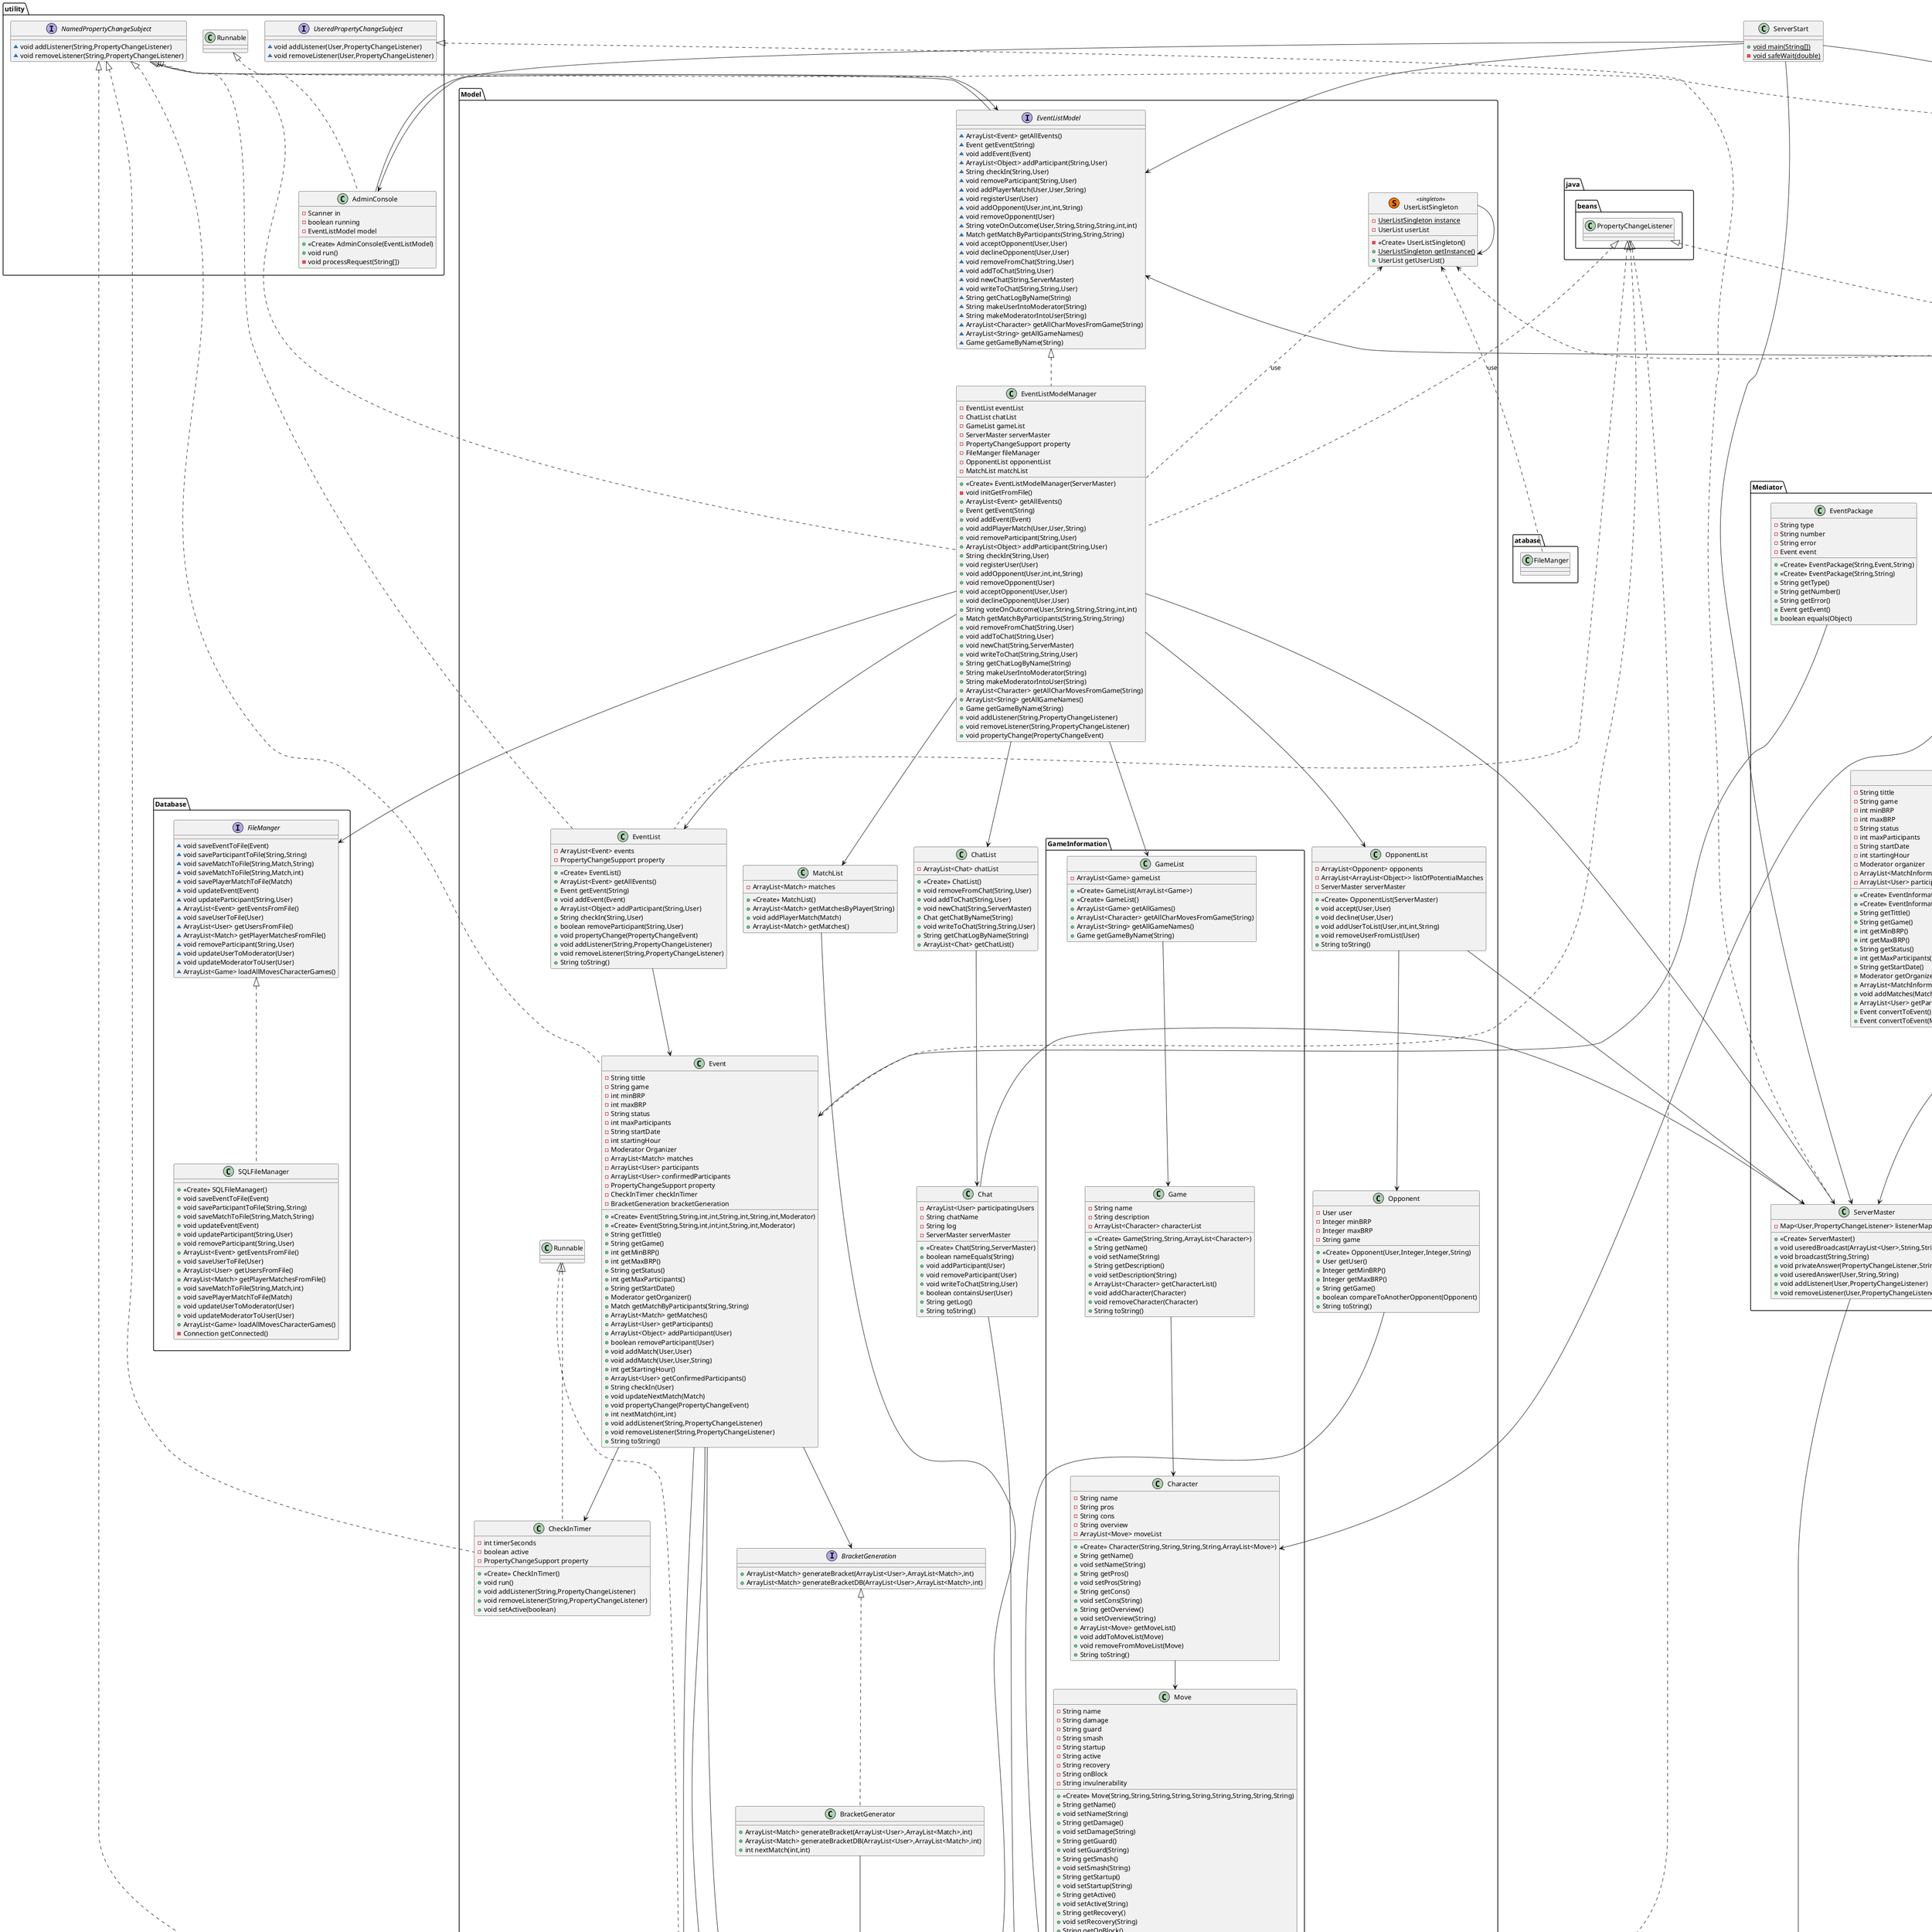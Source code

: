 @startuml
class Model.EventList {
- ArrayList<Event> events
- PropertyChangeSupport property
+ <<Create>> EventList()
+ ArrayList<Event> getAllEvents()
+ Event getEvent(String)
+ void addEvent(Event)
+ ArrayList<Object> addParticipant(String,User)
+ String checkIn(String,User)
+ boolean removeParticipant(String,User)
+ void propertyChange(PropertyChangeEvent)
+ void addListener(String,PropertyChangeListener)
+ void removeListener(String,PropertyChangeListener)
+ String toString()
}
Model.EventList --> Model.Event

class Model.UserList {
- ArrayList<User> userList
+ <<Create>> UserList()
+ <<Create>> UserList(ArrayList<User>)
+ User getUserByUsername(String)
+ void addUser(User)
+ void addUser(ArrayList<User>)
+ void removeUser(String)
}
Model.UserList --> Model.User

class Model.User {
- String username
- String displayName
- int BRP
- String password
+ <<Create>> User(String,String,String)
+ <<Create>> User(String,String,String,int)
+ String getUsername()
+ void setUsername(String)
+ String getDisplayName()
+ void setDisplayName(String)
+ int getBRP()
+ void setBRP(int)
+ String getPassword()
+ void setPassword(String)
+ boolean isModerator()
+ boolean equals(Object)
+ String toString()
}


class Model.GameInformation.Game {
- String name
- String description
- ArrayList<Character> characterList
+ <<Create>> Game(String,String,ArrayList<Character>)
+ String getName()
+ void setName(String)
+ String getDescription()
+ void setDescription(String)
+ ArrayList<Character> getCharacterList()
+ void addCharacter(Character)
+ void removeCharacter(Character)
+ String toString()
}
Model.GameInformation.Game --> Model.GameInformation.Character


class Model.Chat {
- ArrayList<User> participatingUsers
- String chatName
- String log
- ServerMaster serverMaster
+ <<Create>> Chat(String,ServerMaster)
+ boolean nameEquals(String)
+ void addParticipant(User)
+ void removeParticipant(User)
+ void writeToChat(String,User)
+ boolean containsUser(User)
+ String getLog()
+ String toString()
}
Model.Chat --> Model.User
Model.Chat --> Mediator.ServerMaster

class Model.Match {
- String score
- ArrayList<User> players
- MachVoteTimer timer
- PropertyChangeSupport property
- boolean hasVoted
- Map<User,Boolean> hasVotedMap
- int playerOneScoreVote
- int playerTwoScoreVote
+ <<Create>> Match(User,User)
+ <<Create>> Match(User,User,String)
+ String voteOnOutcome(User,int,int)
+ String getScore()
+ boolean hasBothPlayers(String,String)
+ ArrayList<User> getPlayers()
+ void setPlayer(int,User)
+ MachVoteTimer getTimer()
+ void activateMatchTimer()
+ boolean equals(Object)
+ void propertyChange(PropertyChangeEvent)
+ void addListener(String,PropertyChangeListener)
+ void removeListener(String,PropertyChangeListener)
+ int getPlayerOneScore()
+ int getPlayerTwoScore()
+ void addPlayerToHashMap(User)
+ String toString()
}
Model.Match --> Model.User
Model.Match --> Model.MachVoteTimer

class Model.GameInformation.Move {
- String name
- String damage
- String guard
- String smash
- String startup
- String active
- String recovery
- String onBlock
- String invulnerability
+ <<Create>> Move(String,String,String,String,String,String,String,String,String)
+ String getName()
+ void setName(String)
+ String getDamage()
+ void setDamage(String)
+ String getGuard()
+ void setGuard(String)
+ String getSmash()
+ void setSmash(String)
+ String getStartup()
+ void setStartup(String)
+ String getActive()
+ void setActive(String)
+ String getRecovery()
+ void setRecovery(String)
+ String getOnBlock()
+ void setOnBlock(String)
+ String getInvulnerability()
+ void setInvulnerability(String)
+ String toString()
}


class Mediator.CharacterInfoPackage {
- ArrayList<Character> characterList
- String desc
+ <<Create>> CharacterInfoPackage(ArrayList<Character>,String)
+ ArrayList<Character> getCharacterList()
+ String getDesc()
}
Mediator.CharacterInfoPackage --> Model.GameInformation.Character

class Model.MachVoteTimer {
- int timerSeconds
- boolean active
- PropertyChangeSupport property
+ <<Create>> MachVoteTimer(int)
+ void run()
+ boolean isActive()
+ void setActive(boolean)
+ void addListener(String,PropertyChangeListener)
+ void removeListener(String,PropertyChangeListener)
}


class Mediator.EventPackage {
- String type
- String number
- String error
- Event event
+ <<Create>> EventPackage(String,Event,String)
+ <<Create>> EventPackage(String,String)
+ String getType()
+ String getNumber()
+ String getError()
+ Event getEvent()
+ boolean equals(Object)
}
Mediator.EventPackage -> Model.Event

class Model.BracketGenerator {
+ ArrayList<Match> generateBracket(ArrayList<User>,ArrayList<Match>,int)
+ ArrayList<Match> generateBracketDB(ArrayList<User>,ArrayList<Match>,int)
+ int nextMatch(int,int)
}
Model.BracketGenerator --> Model.Match

class Model.EventListModelManager {
- EventList eventList
- ChatList chatList
- GameList gameList
- ServerMaster serverMaster
- PropertyChangeSupport property
- FileManger fileManager
- OpponentList opponentList
- MatchList matchList
+ <<Create>> EventListModelManager(ServerMaster)
- void initGetFromFile()
+ ArrayList<Event> getAllEvents()
+ Event getEvent(String)
+ void addEvent(Event)
+ void addPlayerMatch(User,User,String)
+ void removeParticipant(String,User)
+ ArrayList<Object> addParticipant(String,User)
+ String checkIn(String,User)
+ void registerUser(User)
+ void addOpponent(User,int,int,String)
+ void removeOpponent(User)
+ void acceptOpponent(User,User)
+ void declineOpponent(User,User)
+ String voteOnOutcome(User,String,String,String,int,int)
+ Match getMatchByParticipants(String,String,String)
+ void removeFromChat(String,User)
+ void addToChat(String,User)
+ void newChat(String,ServerMaster)
+ void writeToChat(String,String,User)
+ String getChatLogByName(String)
+ String makeUserIntoModerator(String)
+ String makeModeratorIntoUser(String)
+ ArrayList<Character> getAllCharMovesFromGame(String)
+ ArrayList<String> getAllGameNames()
+ Game getGameByName(String)
+ void addListener(String,PropertyChangeListener)
+ void removeListener(String,PropertyChangeListener)
+ void propertyChange(PropertyChangeEvent)
}
Model.EventListModelManager --> Model.EventList
Model.EventListModelManager --> Model.ChatList
Model.EventListModelManager --> Model.GameInformation.GameList
Model.EventListModelManager --> Mediator.ServerMaster
Model.EventListModelManager --> Database.FileManger
Model.EventListModelManager --> Model.OpponentList
Model.EventListModelManager --> Model.MatchList

interface utility.UseredPropertyChangeSubject {
~ void addListener(User,PropertyChangeListener)
~ void removeListener(User,PropertyChangeListener)
}

class Model.Event {
- String tittle
- String game
- int minBRP
- int maxBRP
- String status
- int maxParticipants
- String startDate
- int startingHour
- Moderator Organizer
- ArrayList<Match> matches
- ArrayList<User> participants
- ArrayList<User> confirmedParticipants
- PropertyChangeSupport property
- CheckInTimer checkInTimer
- BracketGeneration bracketGeneration
+ <<Create>> Event(String,String,int,int,String,int,String,int,Moderator)
+ <<Create>> Event(String,String,int,int,int,String,int,Moderator)
+ String getTittle()
+ String getGame()
+ int getMinBRP()
+ int getMaxBRP()
+ String getStatus()
+ int getMaxParticipants()
+ String getStartDate()
+ Moderator getOrganizer()
+ Match getMatchByParticipants(String,String)
+ ArrayList<Match> getMatches()
+ ArrayList<User> getParticipants()
+ ArrayList<Object> addParticipant(User)
+ boolean removeParticipant(User)
+ void addMatch(User,User)
+ void addMatch(User,User,String)
+ int getStartingHour()
+ ArrayList<User> getConfirmedParticipants()
+ String checkIn(User)
+ void updateNextMatch(Match)
+ void propertyChange(PropertyChangeEvent)
+ int nextMatch(int,int)
+ void addListener(String,PropertyChangeListener)
+ void removeListener(String,PropertyChangeListener)
+ String toString()
}
Model.Event --> Model.Moderator
Model.Event --> Model.Match
Model.Event --> Model.User
Model.Event --> Model.CheckInTimer
Model.Event --> Model.BracketGeneration

interface Model.BracketGeneration {
+ ArrayList<Match> generateBracket(ArrayList<User>,ArrayList<Match>,int)
+ ArrayList<Match> generateBracketDB(ArrayList<User>,ArrayList<Match>,int)
}

interface Misc.NamedPropertyChangeSubject {
~ void addListener(String,PropertyChangeListener)
~ void removeListener(String,PropertyChangeListener)
}

interface Database.FileManger {
~ void saveEventToFile(Event)
~ void saveParticipantToFile(String,String)
~ void saveMatchToFile(String,Match,String)
~ void saveMatchToFile(String,Match,int)
~ void savePlayerMatchToFile(Match)
~ void updateEvent(Event)
~ void updateParticipant(String,User)
~ ArrayList<Event> getEventsFromFile()
~ void saveUserToFile(User)
~ ArrayList<User> getUsersFromFile()
~ ArrayList<Match> getPlayerMatchesFromFile()
~ void removeParticipant(String,User)
~ void updateUserToModerator(User)
~ void updateModeratorToUser(User)
~ ArrayList<Game> loadAllMovesCharacterGames()
}

class Model.CheckInTimer {
- int timerSeconds
- boolean active
- PropertyChangeSupport property
+ <<Create>> CheckInTimer()
+ void run()
+ void addListener(String,PropertyChangeListener)
+ void removeListener(String,PropertyChangeListener)
+ void setActive(boolean)
}


class Model.OpponentList {
- ArrayList<Opponent> opponents
- ArrayList<ArrayList<Object>> listOfPotentialMatches
- ServerMaster serverMaster
+ <<Create>> OpponentList(ServerMaster)
+ void accept(User,User)
+ void decline(User,User)
+ void addUserToList(User,int,int,String)
+ void removeUserFromList(User)
+ String toString()
}
Model.OpponentList --> Model.Opponent
Model.OpponentList --> Mediator.ServerMaster

interface Model.EventListModel {
~ ArrayList<Event> getAllEvents()
~ Event getEvent(String)
~ void addEvent(Event)
~ ArrayList<Object> addParticipant(String,User)
~ String checkIn(String,User)
~ void removeParticipant(String,User)
~ void addPlayerMatch(User,User,String)
~ void registerUser(User)
~ void addOpponent(User,int,int,String)
~ void removeOpponent(User)
~ String voteOnOutcome(User,String,String,String,int,int)
~ Match getMatchByParticipants(String,String,String)
~ void acceptOpponent(User,User)
~ void declineOpponent(User,User)
~ void removeFromChat(String,User)
~ void addToChat(String,User)
~ void newChat(String,ServerMaster)
~ void writeToChat(String,String,User)
~ String getChatLogByName(String)
~ String makeUserIntoModerator(String)
~ String makeModeratorIntoUser(String)
~ ArrayList<Character> getAllCharMovesFromGame(String)
~ ArrayList<String> getAllGameNames()
~ Game getGameByName(String)
}


class Mediator.MatchInformationPackage {
- String score
- ArrayList<User> players
+ <<Create>> MatchInformationPackage(String,User,User)
+ <<Create>> MatchInformationPackage(Match)
+ String getScore()
+ ArrayList<User> getPlayers()
+ Match convertToMatch()
}
Mediator.MatchInformationPackage --> Model.User

interface utility.NamedPropertyChangeSubject {
~ void addListener(String,PropertyChangeListener)
~ void removeListener(String,PropertyChangeListener)
}

class Mediator.EventInformationPackage {
- String tittle
- String game
- int minBRP
- int maxBRP
- String status
- int maxParticipants
- String startDate
- int startingHour
- Moderator organizer
- ArrayList<MatchInformationPackage> matchPackages
- ArrayList<User> participants
+ <<Create>> EventInformationPackage(String,String,int,int,String,int,String,int,Moderator,ArrayList<User>)
+ <<Create>> EventInformationPackage(Event)
+ String getTittle()
+ String getGame()
+ int getMinBRP()
+ int getMaxBRP()
+ String getStatus()
+ int getMaxParticipants()
+ String getStartDate()
+ Moderator getOrganizer()
+ ArrayList<MatchInformationPackage> getMatches()
+ void addMatches(MatchInformationPackage)
+ ArrayList<User> getParticipants()
+ Event convertToEvent()
+ Event convertToEvent(Moderator)
}
Mediator.EventInformationPackage --> Model.Moderator
Mediator.EventInformationPackage --> Mediator.MatchInformationPackage
Mediator.EventInformationPackage --> Model.User

class ServerStart {
+ {static} void main(String[])
- {static} void safeWait(double)
}
ServerStart --> Mediator.ServerMaster
ServerStart --> Model.EventListModel
ServerStart --> Mediator.ThreadedServer
ServerStart --> utility.AdminConsole

class Database.SQLFileManager {
+ <<Create>> SQLFileManager()
+ void saveEventToFile(Event)
+ void saveParticipantToFile(String,String)
+ void saveMatchToFile(String,Match,String)
+ void updateEvent(Event)
+ void updateParticipant(String,User)
+ void removeParticipant(String,User)
+ ArrayList<Event> getEventsFromFile()
+ void saveUserToFile(User)
+ ArrayList<User> getUsersFromFile()
+ ArrayList<Match> getPlayerMatchesFromFile()
+ void saveMatchToFile(String,Match,int)
+ void savePlayerMatchToFile(Match)
+ void updateUserToModerator(User)
+ void updateModeratorToUser(User)
+ ArrayList<Game> loadAllMovesCharacterGames()
- Connection getConnected()
}

class Model.ChatList {
- ArrayList<Chat> chatList
+ <<Create>> ChatList()
+ void removeFromChat(String,User)
+ void addToChat(String,User)
+ void newChat(String,ServerMaster)
+ Chat getChatByName(String)
+ void writeToChat(String,String,User)
+ String getChatLogByName(String)
+ ArrayList<Chat> getChatList()
}
Model.ChatList --> Model.Chat


class Mediator.ThreadedServer {
- Thread s1
- ServerSocket welcomeSocket
- Socket currentSocket
- PrintWriter out
- BufferedReader in
- ServerMaster serverMaster
- boolean working
- Gson gson
- User thisUser
- EventListModel model
+ <<Create>> ThreadedServer(ServerSocket,ServerMaster,EventListModel)
+ void run()
+ void handleRequest(String[])
+ void propertyChange(PropertyChangeEvent)
}
Mediator.ThreadedServer --> Mediator.ServerMaster
Mediator.ThreadedServer --> Model.User
Mediator.ThreadedServer --> Model.EventListModel

class Model.MatchList {
- ArrayList<Match> matches
+ <<Create>> MatchList()
+ ArrayList<Match> getMatchesByPlayer(String)
+ void addPlayerMatch(Match)
+ ArrayList<Match> getMatches()
}
Model.MatchList --> Model.Match

class Model.GameInformation.Character {
- String name
- String pros
- String cons
- String overview
- ArrayList<Move> moveList
+ <<Create>> Character(String,String,String,String,ArrayList<Move>)
+ String getName()
+ void setName(String)
+ String getPros()
+ void setPros(String)
+ String getCons()
+ void setCons(String)
+ String getOverview()
+ void setOverview(String)
+ ArrayList<Move> getMoveList()
+ void addToMoveList(Move)
+ void removeFromMoveList(Move)
+ String toString()
}
Model.GameInformation.Character --> Model.GameInformation.Move

class Model.Opponent {
- User user
- Integer minBRP
- Integer maxBRP
- String game
+ <<Create>> Opponent(User,Integer,Integer,String)
+ User getUser()
+ Integer getMinBRP()
+ Integer getMaxBRP()
+ String getGame()
+ boolean compareToAnotherOpponent(Opponent)
+ String toString()
}
Model.Opponent --> Model.User

class Mediator.ServerMaster {
- Map<User,PropertyChangeListener> listenerMap
+ <<Create>> ServerMaster()
+ void useredBroadcast(ArrayList<User>,String,String)
+ void broadcast(String,String)
+ void privateAnswer(PropertyChangeListener,String,String)
+ void useredAnswer(User,String,String)
+ void addListener(User,PropertyChangeListener)
+ void removeListener(User,PropertyChangeListener)
}
Mediator.ServerMaster --> Model.User

class Model.UserListSingleton << (S, #FF7700) singleton>> {
- {static} UserListSingleton instance
- UserList userList
- <<Create>> UserListSingleton()
+ {static} UserListSingleton getInstance()
+ UserList getUserList()
}
Model.UserListSingleton --> Model.UserListSingleton
Model.UserListSingleton <..Database.FileManger : use
Model.UserListSingleton <.. Mediator.ThreadedServer : use
Model.UserListSingleton <.. Model.EventListModelManager : use

class utility.AdminConsole {
- Scanner in
- boolean running
- EventListModel model
+ <<Create>> AdminConsole(EventListModel)
+ void run()
- void processRequest(String[])
}
utility.AdminConsole --> Model.EventListModel

class Model.GameInformation.GameList {
- ArrayList<Game> gameList
+ <<Create>> GameList(ArrayList<Game>)
+ <<Create>> GameList()
+ ArrayList<Game> getAllGames()
+ ArrayList<Character> getAllCharMovesFromGame(String)
+ ArrayList<String> getAllGameNames()
+ Game getGameByName(String)
}
Model.GameInformation.GameList --> Model.GameInformation.Game

class Mediator.EventListPackage {
- ArrayList<EventInformationPackage> events
+ <<Create>> EventListPackage(ArrayList<EventInformationPackage>)
+ <<Create>> EventListPackage()
+ void addEnMasse(ArrayList<Event>)
+ ArrayList<EventInformationPackage> getEvents()
}
Mediator.EventListPackage --> Mediator.EventInformationPackage

class Model.Moderator {
+ <<Create>> Moderator(String,String,String)
+ <<Create>> Moderator(String,String,String,int)
+ <<Create>> Moderator(User)
}

Mediator --[hidden]> Model
Model --[hidden]> Database

java.beans.PropertyChangeListener <|.. Model.EventList
utility.NamedPropertyChangeSubject <|.. Model.EventList
java.beans.PropertyChangeListener <|.. Model.Match
utility.NamedPropertyChangeSubject <|.. Model.Match
Model.Runnable <|.. Model.MachVoteTimer
utility.NamedPropertyChangeSubject <|.. Model.MachVoteTimer
Model.BracketGeneration <|.. Model.BracketGenerator
Model.EventListModel <|.. Model.EventListModelManager
utility.NamedPropertyChangeSubject <|.. Model.EventListModelManager
java.beans.PropertyChangeListener <|.. Model.EventListModelManager
java.beans.PropertyChangeListener <|.. Model.Event
utility.NamedPropertyChangeSubject <|.. Model.Event
Model.Runnable <|.. Model.CheckInTimer
utility.NamedPropertyChangeSubject <|.. Model.CheckInTimer
utility.NamedPropertyChangeSubject <|-- Model.EventListModel
Database.FileManger <|.. Database.SQLFileManager
Mediator.Runnable <|.. Mediator.ThreadedServer
java.beans.PropertyChangeListener <|.. Mediator.ThreadedServer
utility.UseredPropertyChangeSubject <|.. Mediator.ServerMaster
utility.Runnable <|.. utility.AdminConsole
Model.User <|-- Model.Moderator
@enduml